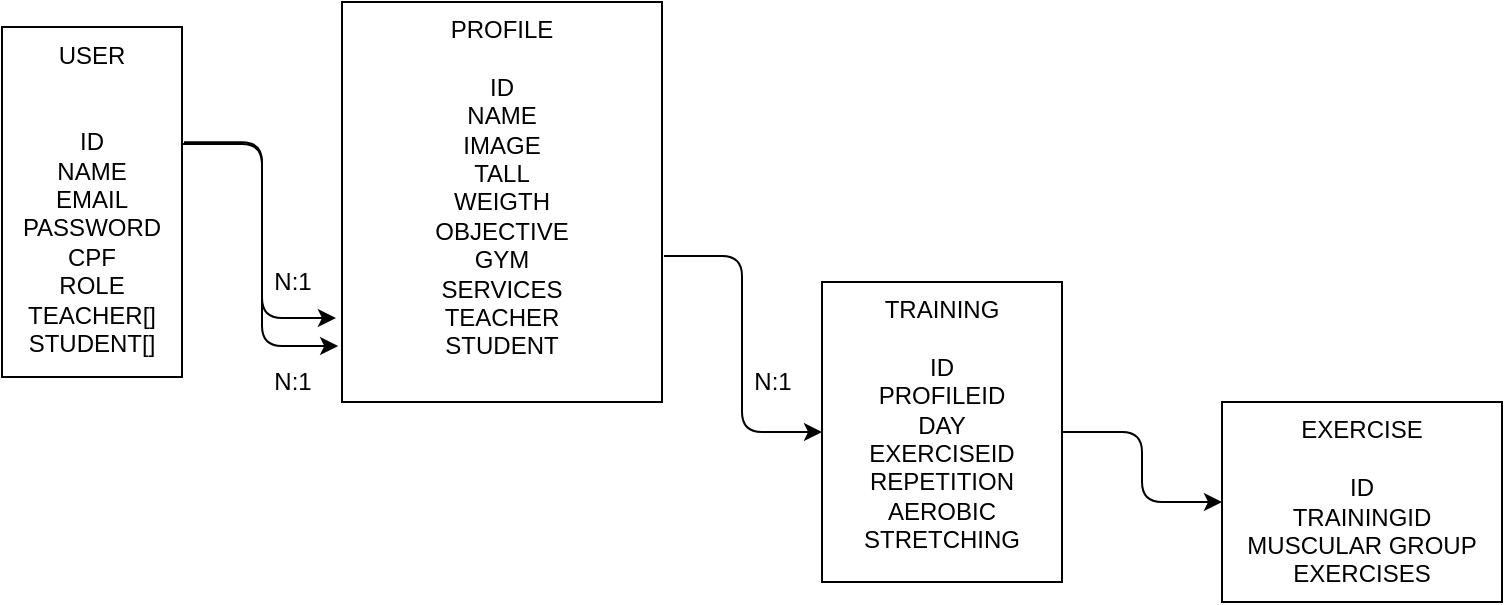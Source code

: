 <mxfile>
    <diagram id="m1aBNfaLXZ6IVHRmzDTM" name="Página-1">
        <mxGraphModel dx="253" dy="284" grid="1" gridSize="10" guides="1" tooltips="1" connect="1" arrows="1" fold="1" page="1" pageScale="1" pageWidth="827" pageHeight="1169" math="0" shadow="0">
            <root>
                <mxCell id="0"/>
                <mxCell id="1" parent="0"/>
                <mxCell id="44" style="edgeStyle=orthogonalEdgeStyle;html=1;exitX=1;exitY=0.334;exitDx=0;exitDy=0;entryX=-0.019;entryY=0.79;entryDx=0;entryDy=0;entryPerimeter=0;exitPerimeter=0;" parent="1" source="40" target="41" edge="1">
                    <mxGeometry relative="1" as="geometry"/>
                </mxCell>
                <mxCell id="46" style="edgeStyle=orthogonalEdgeStyle;html=1;exitX=1.011;exitY=0.329;exitDx=0;exitDy=0;entryX=-0.012;entryY=0.86;entryDx=0;entryDy=0;entryPerimeter=0;exitPerimeter=0;" parent="1" source="40" target="41" edge="1">
                    <mxGeometry relative="1" as="geometry"/>
                </mxCell>
                <mxCell id="40" value="USER&lt;br&gt;&lt;br&gt;&lt;br&gt;ID&lt;br&gt;NAME&lt;br&gt;EMAIL&lt;br&gt;PASSWORD&lt;br&gt;CPF&lt;br&gt;ROLE&lt;br&gt;TEACHER[]&lt;br&gt;STUDENT[]" style="rounded=0;whiteSpace=wrap;html=1;fillColor=default;verticalAlign=top;" parent="1" vertex="1">
                    <mxGeometry x="30" y="492.5" width="90" height="175" as="geometry"/>
                </mxCell>
                <mxCell id="49" style="edgeStyle=orthogonalEdgeStyle;html=1;entryX=0;entryY=0.5;entryDx=0;entryDy=0;exitX=1.006;exitY=0.635;exitDx=0;exitDy=0;exitPerimeter=0;" parent="1" source="41" target="42" edge="1">
                    <mxGeometry relative="1" as="geometry">
                        <mxPoint x="360" y="610" as="sourcePoint"/>
                    </mxGeometry>
                </mxCell>
                <mxCell id="41" value="PROFILE&lt;br&gt;&lt;br&gt;ID&lt;br&gt;NAME&lt;br&gt;IMAGE&lt;br&gt;TALL&lt;br&gt;WEIGTH&lt;br&gt;OBJECTIVE&lt;br&gt;GYM&lt;br&gt;SERVICES&lt;br&gt;TEACHER&lt;br&gt;STUDENT" style="rounded=0;whiteSpace=wrap;html=1;fillColor=default;verticalAlign=top;" parent="1" vertex="1">
                    <mxGeometry x="200" y="480" width="160" height="200" as="geometry"/>
                </mxCell>
                <mxCell id="51" style="edgeStyle=orthogonalEdgeStyle;html=1;exitX=1;exitY=0.5;exitDx=0;exitDy=0;entryX=0;entryY=0.5;entryDx=0;entryDy=0;" parent="1" source="42" target="52" edge="1">
                    <mxGeometry relative="1" as="geometry">
                        <mxPoint x="630" y="750" as="targetPoint"/>
                    </mxGeometry>
                </mxCell>
                <mxCell id="42" value="TRAINING&lt;br&gt;&lt;br&gt;ID&lt;br&gt;PROFILEID&lt;br&gt;DAY&lt;br&gt;EXERCISEID&lt;br&gt;REPETITION&lt;br&gt;AEROBIC&lt;br&gt;STRETCHING" style="rounded=0;whiteSpace=wrap;html=1;fillColor=default;verticalAlign=top;" parent="1" vertex="1">
                    <mxGeometry x="440" y="620" width="120" height="150" as="geometry"/>
                </mxCell>
                <mxCell id="47" value="N:1" style="text;html=1;align=center;verticalAlign=middle;resizable=0;points=[];autosize=1;strokeColor=none;fillColor=none;" parent="1" vertex="1">
                    <mxGeometry x="160" y="610" width="30" height="20" as="geometry"/>
                </mxCell>
                <mxCell id="48" value="N:1" style="text;html=1;align=center;verticalAlign=middle;resizable=0;points=[];autosize=1;strokeColor=none;fillColor=none;" parent="1" vertex="1">
                    <mxGeometry x="160" y="660" width="30" height="20" as="geometry"/>
                </mxCell>
                <mxCell id="50" value="N:1" style="text;html=1;align=center;verticalAlign=middle;resizable=0;points=[];autosize=1;strokeColor=none;fillColor=none;" parent="1" vertex="1">
                    <mxGeometry x="400" y="660" width="30" height="20" as="geometry"/>
                </mxCell>
                <mxCell id="52" value="EXERCISE&lt;br&gt;&lt;br&gt;ID&lt;br&gt;TRAININGID&lt;br&gt;MUSCULAR GROUP&lt;br&gt;EXERCISES" style="rounded=0;whiteSpace=wrap;html=1;" parent="1" vertex="1">
                    <mxGeometry x="640" y="680" width="140" height="100" as="geometry"/>
                </mxCell>
            </root>
        </mxGraphModel>
    </diagram>
</mxfile>